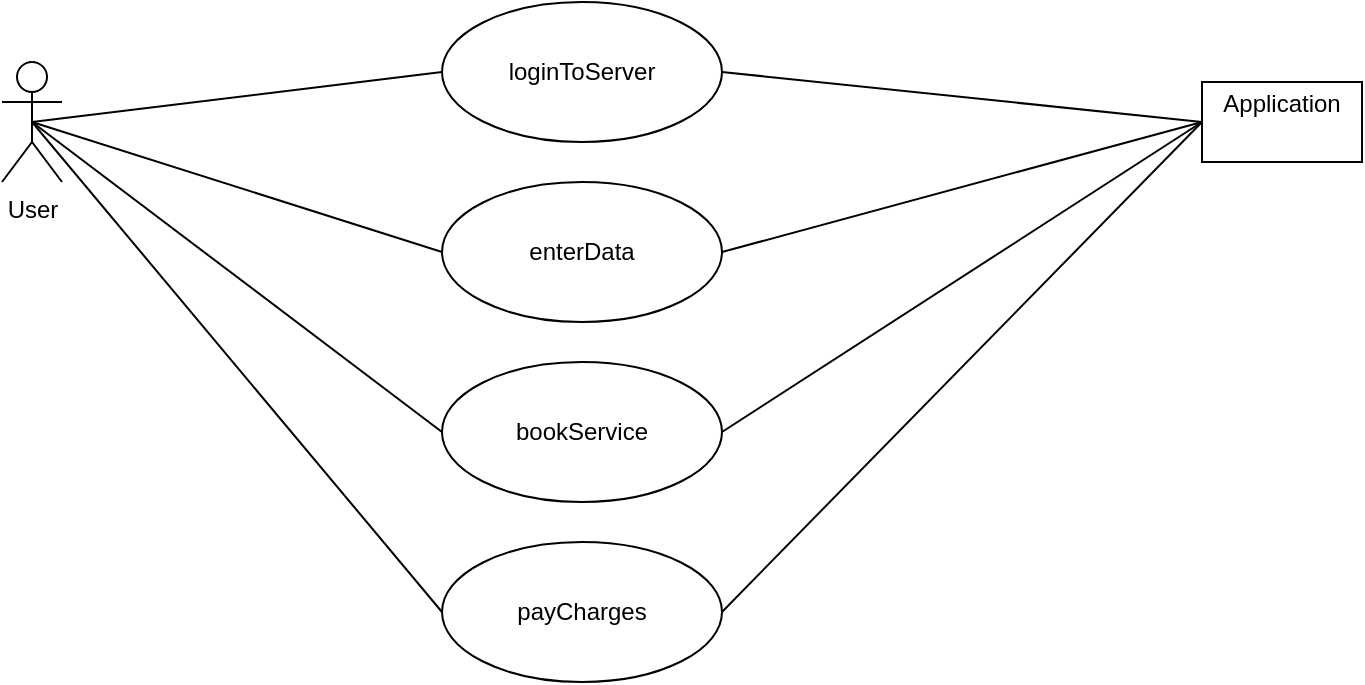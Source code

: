 <mxfile version="13.9.9" type="device"><diagram id="plTeGzvFPX2rca0xCEGa" name="Page-1"><mxGraphModel dx="1024" dy="592" grid="1" gridSize="10" guides="1" tooltips="1" connect="1" arrows="1" fold="1" page="1" pageScale="1" pageWidth="850" pageHeight="1100" math="0" shadow="0"><root><mxCell id="0"/><mxCell id="1" parent="0"/><mxCell id="t62lli_m1q-iZKSMmBw_-1" value="User" style="shape=umlActor;html=1;verticalLabelPosition=bottom;verticalAlign=top;align=center;" vertex="1" parent="1"><mxGeometry x="110" y="210" width="30" height="60" as="geometry"/></mxCell><mxCell id="t62lli_m1q-iZKSMmBw_-2" value="loginToServer" style="ellipse;whiteSpace=wrap;html=1;" vertex="1" parent="1"><mxGeometry x="330" y="180" width="140" height="70" as="geometry"/></mxCell><mxCell id="t62lli_m1q-iZKSMmBw_-6" value="&lt;p style=&quot;margin: 0px ; margin-top: 4px ; text-align: center&quot;&gt;Application&lt;/p&gt;&lt;p style=&quot;margin: 0px ; margin-top: 4px ; text-align: center&quot;&gt;&lt;br&gt;&lt;/p&gt;" style="shape=rect;html=1;overflow=fill;html=1;whiteSpace=wrap;align=center;" vertex="1" parent="1"><mxGeometry x="710" y="220" width="80" height="40" as="geometry"/></mxCell><mxCell id="t62lli_m1q-iZKSMmBw_-8" value="" style="edgeStyle=none;html=1;endArrow=none;verticalAlign=bottom;entryX=0;entryY=0.5;entryDx=0;entryDy=0;exitX=0.5;exitY=0.5;exitDx=0;exitDy=0;exitPerimeter=0;" edge="1" parent="1" source="t62lli_m1q-iZKSMmBw_-1" target="t62lli_m1q-iZKSMmBw_-2"><mxGeometry width="160" relative="1" as="geometry"><mxPoint x="160" y="269.5" as="sourcePoint"/><mxPoint x="320" y="269.5" as="targetPoint"/></mxGeometry></mxCell><mxCell id="t62lli_m1q-iZKSMmBw_-9" value="" style="edgeStyle=none;html=1;endArrow=none;verticalAlign=bottom;exitX=1;exitY=0.5;exitDx=0;exitDy=0;entryX=0;entryY=0.5;entryDx=0;entryDy=0;" edge="1" parent="1" source="t62lli_m1q-iZKSMmBw_-2" target="t62lli_m1q-iZKSMmBw_-6"><mxGeometry width="160" relative="1" as="geometry"><mxPoint x="480" y="270" as="sourcePoint"/><mxPoint x="640" y="270" as="targetPoint"/></mxGeometry></mxCell><mxCell id="t62lli_m1q-iZKSMmBw_-10" value="enterData" style="ellipse;whiteSpace=wrap;html=1;" vertex="1" parent="1"><mxGeometry x="330" y="270" width="140" height="70" as="geometry"/></mxCell><mxCell id="t62lli_m1q-iZKSMmBw_-11" value="" style="edgeStyle=none;html=1;endArrow=none;verticalAlign=bottom;exitX=1;exitY=0.5;exitDx=0;exitDy=0;entryX=0;entryY=0.5;entryDx=0;entryDy=0;" edge="1" parent="1" source="t62lli_m1q-iZKSMmBw_-10" target="t62lli_m1q-iZKSMmBw_-6"><mxGeometry width="160" relative="1" as="geometry"><mxPoint x="490" y="340" as="sourcePoint"/><mxPoint x="650" y="340" as="targetPoint"/></mxGeometry></mxCell><mxCell id="t62lli_m1q-iZKSMmBw_-12" value="" style="edgeStyle=none;html=1;endArrow=none;verticalAlign=bottom;entryX=0;entryY=0.5;entryDx=0;entryDy=0;exitX=0.5;exitY=0.5;exitDx=0;exitDy=0;exitPerimeter=0;" edge="1" parent="1" source="t62lli_m1q-iZKSMmBw_-1" target="t62lli_m1q-iZKSMmBw_-10"><mxGeometry width="160" relative="1" as="geometry"><mxPoint x="150" y="320" as="sourcePoint"/><mxPoint x="310" y="320" as="targetPoint"/></mxGeometry></mxCell><mxCell id="t62lli_m1q-iZKSMmBw_-13" value="bookService" style="ellipse;whiteSpace=wrap;html=1;" vertex="1" parent="1"><mxGeometry x="330" y="360" width="140" height="70" as="geometry"/></mxCell><mxCell id="t62lli_m1q-iZKSMmBw_-14" value="" style="edgeStyle=none;html=1;endArrow=none;verticalAlign=bottom;exitX=1;exitY=0.5;exitDx=0;exitDy=0;entryX=0;entryY=0.5;entryDx=0;entryDy=0;" edge="1" parent="1" source="t62lli_m1q-iZKSMmBw_-13" target="t62lli_m1q-iZKSMmBw_-6"><mxGeometry width="160" relative="1" as="geometry"><mxPoint x="500" y="480" as="sourcePoint"/><mxPoint x="660" y="480" as="targetPoint"/></mxGeometry></mxCell><mxCell id="t62lli_m1q-iZKSMmBw_-15" value="" style="edgeStyle=none;html=1;endArrow=none;verticalAlign=bottom;entryX=0;entryY=0.5;entryDx=0;entryDy=0;exitX=0.5;exitY=0.5;exitDx=0;exitDy=0;exitPerimeter=0;" edge="1" parent="1" source="t62lli_m1q-iZKSMmBw_-1" target="t62lli_m1q-iZKSMmBw_-13"><mxGeometry width="160" relative="1" as="geometry"><mxPoint x="160" y="464.5" as="sourcePoint"/><mxPoint x="320" y="464.5" as="targetPoint"/></mxGeometry></mxCell><mxCell id="t62lli_m1q-iZKSMmBw_-16" value="payCharges" style="ellipse;whiteSpace=wrap;html=1;" vertex="1" parent="1"><mxGeometry x="330" y="450" width="140" height="70" as="geometry"/></mxCell><mxCell id="t62lli_m1q-iZKSMmBw_-17" value="" style="edgeStyle=none;html=1;endArrow=none;verticalAlign=bottom;exitX=1;exitY=0.5;exitDx=0;exitDy=0;entryX=0;entryY=0.5;entryDx=0;entryDy=0;" edge="1" parent="1" source="t62lli_m1q-iZKSMmBw_-16" target="t62lli_m1q-iZKSMmBw_-6"><mxGeometry width="160" relative="1" as="geometry"><mxPoint x="480" y="484.5" as="sourcePoint"/><mxPoint x="640" y="484.5" as="targetPoint"/></mxGeometry></mxCell><mxCell id="t62lli_m1q-iZKSMmBw_-18" value="" style="edgeStyle=none;html=1;endArrow=none;verticalAlign=bottom;entryX=0;entryY=0.5;entryDx=0;entryDy=0;exitX=0.5;exitY=0.5;exitDx=0;exitDy=0;exitPerimeter=0;" edge="1" parent="1" source="t62lli_m1q-iZKSMmBw_-1" target="t62lli_m1q-iZKSMmBw_-16"><mxGeometry width="160" relative="1" as="geometry"><mxPoint x="160" y="484.5" as="sourcePoint"/><mxPoint x="320" y="484.5" as="targetPoint"/></mxGeometry></mxCell></root></mxGraphModel></diagram></mxfile>
